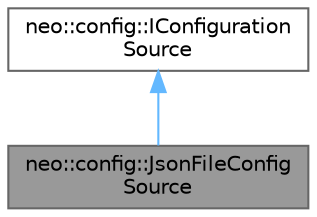 digraph "neo::config::JsonFileConfigSource"
{
 // LATEX_PDF_SIZE
  bgcolor="transparent";
  edge [fontname=Helvetica,fontsize=10,labelfontname=Helvetica,labelfontsize=10];
  node [fontname=Helvetica,fontsize=10,shape=box,height=0.2,width=0.4];
  Node1 [id="Node000001",label="neo::config::JsonFileConfig\lSource",height=0.2,width=0.4,color="gray40", fillcolor="grey60", style="filled", fontcolor="black",tooltip="JSON file configuration source."];
  Node2 -> Node1 [id="edge1_Node000001_Node000002",dir="back",color="steelblue1",style="solid",tooltip=" "];
  Node2 [id="Node000002",label="neo::config::IConfiguration\lSource",height=0.2,width=0.4,color="gray40", fillcolor="white", style="filled",URL="$classneo_1_1config_1_1_i_configuration_source.html",tooltip="Configuration source interface."];
}
